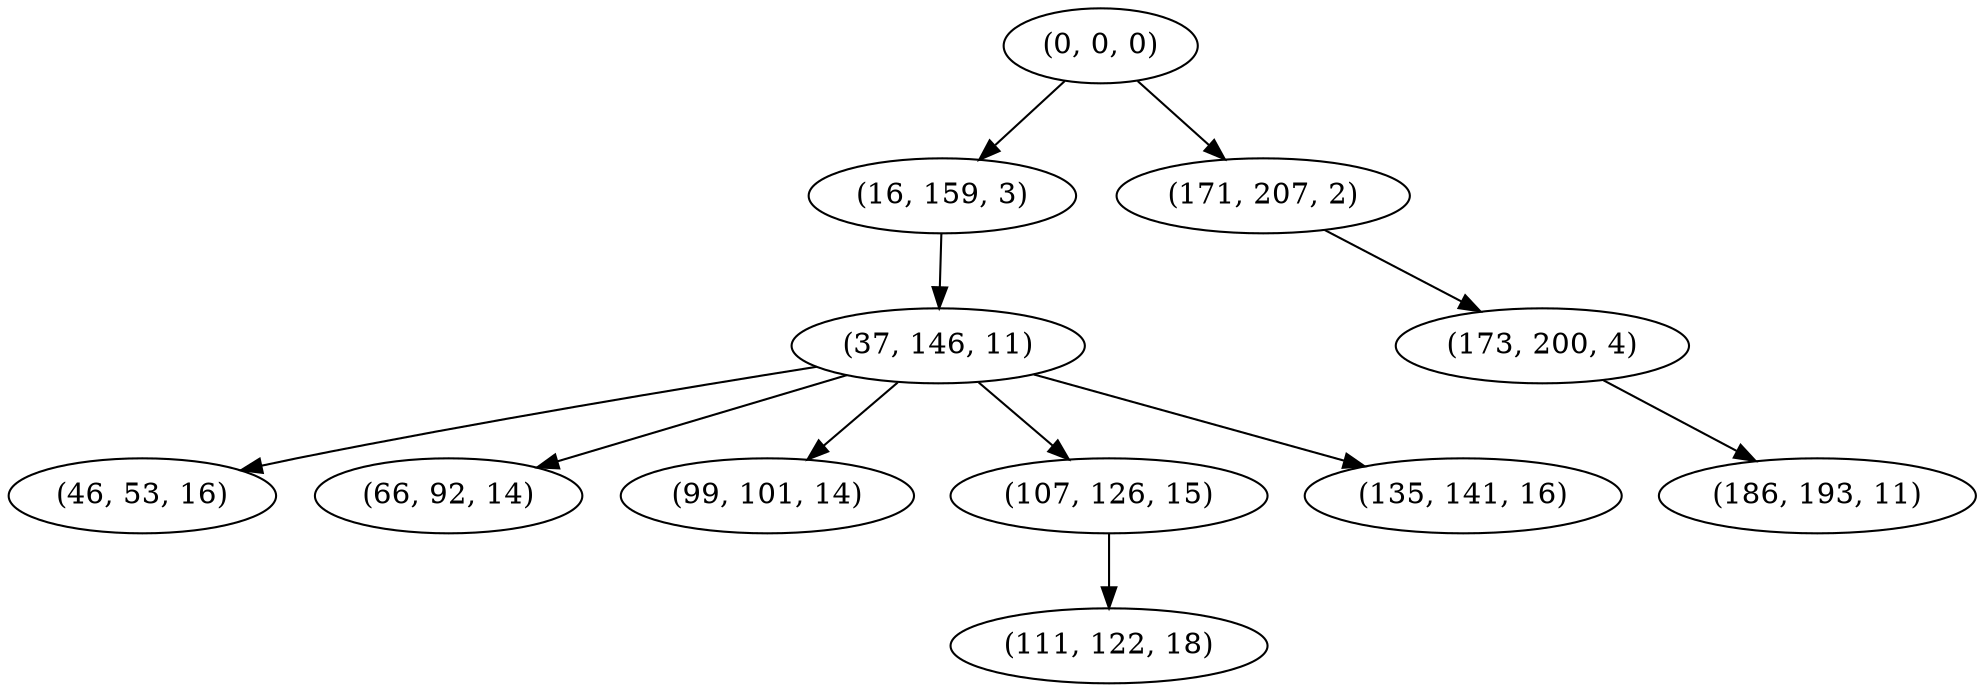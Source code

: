 digraph tree {
    "(0, 0, 0)";
    "(16, 159, 3)";
    "(37, 146, 11)";
    "(46, 53, 16)";
    "(66, 92, 14)";
    "(99, 101, 14)";
    "(107, 126, 15)";
    "(111, 122, 18)";
    "(135, 141, 16)";
    "(171, 207, 2)";
    "(173, 200, 4)";
    "(186, 193, 11)";
    "(0, 0, 0)" -> "(16, 159, 3)";
    "(0, 0, 0)" -> "(171, 207, 2)";
    "(16, 159, 3)" -> "(37, 146, 11)";
    "(37, 146, 11)" -> "(46, 53, 16)";
    "(37, 146, 11)" -> "(66, 92, 14)";
    "(37, 146, 11)" -> "(99, 101, 14)";
    "(37, 146, 11)" -> "(107, 126, 15)";
    "(37, 146, 11)" -> "(135, 141, 16)";
    "(107, 126, 15)" -> "(111, 122, 18)";
    "(171, 207, 2)" -> "(173, 200, 4)";
    "(173, 200, 4)" -> "(186, 193, 11)";
}
